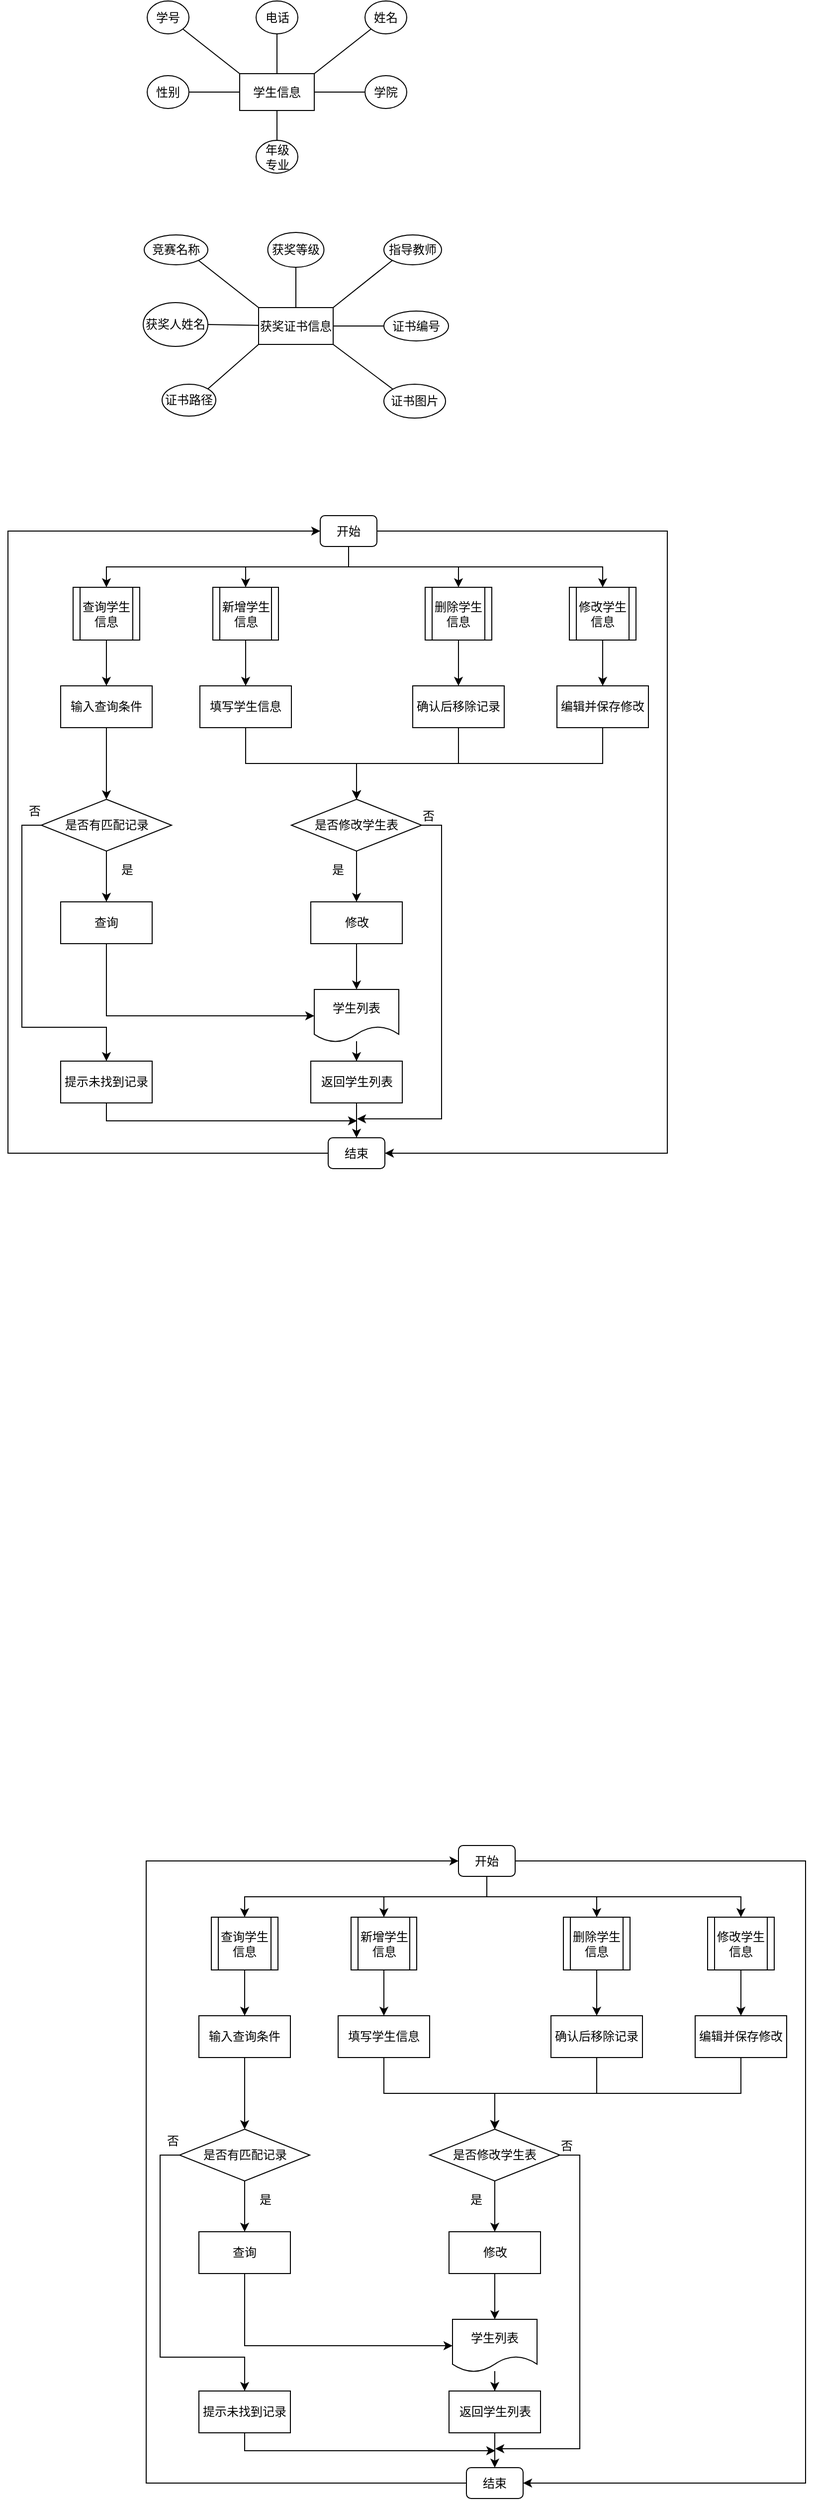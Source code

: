 <mxfile version="25.0.3">
  <diagram name="第 1 页" id="52DwuSt1lLLi5HtNywio">
    <mxGraphModel dx="1430" dy="813" grid="0" gridSize="10" guides="1" tooltips="1" connect="1" arrows="1" fold="1" page="1" pageScale="1" pageWidth="1169" pageHeight="1654" math="0" shadow="0">
      <root>
        <mxCell id="0" />
        <mxCell id="1" parent="0" />
        <mxCell id="10daeMJfv2n5kkDmHX4X-1" value="学生信息" style="rounded=0;whiteSpace=wrap;html=1;" vertex="1" parent="1">
          <mxGeometry x="317" y="127" width="75" height="37" as="geometry" />
        </mxCell>
        <mxCell id="10daeMJfv2n5kkDmHX4X-11" style="rounded=0;orthogonalLoop=1;jettySize=auto;html=1;exitX=0;exitY=1;exitDx=0;exitDy=0;entryX=1;entryY=0;entryDx=0;entryDy=0;endArrow=none;endFill=0;" edge="1" parent="1" source="10daeMJfv2n5kkDmHX4X-2" target="10daeMJfv2n5kkDmHX4X-1">
          <mxGeometry relative="1" as="geometry" />
        </mxCell>
        <mxCell id="10daeMJfv2n5kkDmHX4X-2" value="姓名" style="ellipse;whiteSpace=wrap;html=1;" vertex="1" parent="1">
          <mxGeometry x="443" y="54" width="42" height="33" as="geometry" />
        </mxCell>
        <mxCell id="10daeMJfv2n5kkDmHX4X-14" style="rounded=0;orthogonalLoop=1;jettySize=auto;html=1;exitX=1;exitY=0.5;exitDx=0;exitDy=0;endArrow=none;endFill=0;" edge="1" parent="1" source="10daeMJfv2n5kkDmHX4X-4" target="10daeMJfv2n5kkDmHX4X-1">
          <mxGeometry relative="1" as="geometry" />
        </mxCell>
        <mxCell id="10daeMJfv2n5kkDmHX4X-4" value="性别" style="ellipse;whiteSpace=wrap;html=1;" vertex="1" parent="1">
          <mxGeometry x="224" y="129" width="42" height="33" as="geometry" />
        </mxCell>
        <mxCell id="10daeMJfv2n5kkDmHX4X-9" style="rounded=0;orthogonalLoop=1;jettySize=auto;html=1;exitX=1;exitY=1;exitDx=0;exitDy=0;entryX=0;entryY=0;entryDx=0;entryDy=0;endArrow=none;endFill=0;" edge="1" parent="1" source="10daeMJfv2n5kkDmHX4X-5" target="10daeMJfv2n5kkDmHX4X-1">
          <mxGeometry relative="1" as="geometry" />
        </mxCell>
        <mxCell id="10daeMJfv2n5kkDmHX4X-5" value="学号" style="ellipse;whiteSpace=wrap;html=1;" vertex="1" parent="1">
          <mxGeometry x="224" y="54" width="42" height="33" as="geometry" />
        </mxCell>
        <mxCell id="10daeMJfv2n5kkDmHX4X-10" style="rounded=0;orthogonalLoop=1;jettySize=auto;html=1;exitX=0.5;exitY=1;exitDx=0;exitDy=0;endArrow=none;endFill=0;" edge="1" parent="1" source="10daeMJfv2n5kkDmHX4X-6" target="10daeMJfv2n5kkDmHX4X-1">
          <mxGeometry relative="1" as="geometry" />
        </mxCell>
        <mxCell id="10daeMJfv2n5kkDmHX4X-6" value="电话" style="ellipse;whiteSpace=wrap;html=1;" vertex="1" parent="1">
          <mxGeometry x="333.5" y="54" width="42" height="33" as="geometry" />
        </mxCell>
        <mxCell id="10daeMJfv2n5kkDmHX4X-13" style="rounded=0;orthogonalLoop=1;jettySize=auto;html=1;exitX=0.5;exitY=0;exitDx=0;exitDy=0;entryX=0.5;entryY=1;entryDx=0;entryDy=0;endArrow=none;endFill=0;" edge="1" parent="1" source="10daeMJfv2n5kkDmHX4X-7" target="10daeMJfv2n5kkDmHX4X-1">
          <mxGeometry relative="1" as="geometry" />
        </mxCell>
        <mxCell id="10daeMJfv2n5kkDmHX4X-7" value="年级&lt;div&gt;专业&lt;/div&gt;" style="ellipse;whiteSpace=wrap;html=1;" vertex="1" parent="1">
          <mxGeometry x="333.5" y="194" width="42" height="33" as="geometry" />
        </mxCell>
        <mxCell id="10daeMJfv2n5kkDmHX4X-12" style="rounded=0;orthogonalLoop=1;jettySize=auto;html=1;exitX=0;exitY=0.5;exitDx=0;exitDy=0;entryX=1;entryY=0.5;entryDx=0;entryDy=0;endArrow=none;endFill=0;" edge="1" parent="1" source="10daeMJfv2n5kkDmHX4X-8" target="10daeMJfv2n5kkDmHX4X-1">
          <mxGeometry relative="1" as="geometry" />
        </mxCell>
        <mxCell id="10daeMJfv2n5kkDmHX4X-8" value="学院" style="ellipse;whiteSpace=wrap;html=1;" vertex="1" parent="1">
          <mxGeometry x="443" y="129" width="42" height="33" as="geometry" />
        </mxCell>
        <mxCell id="10daeMJfv2n5kkDmHX4X-29" style="rounded=0;orthogonalLoop=1;jettySize=auto;html=1;exitX=1;exitY=1;exitDx=0;exitDy=0;entryX=0;entryY=0;entryDx=0;entryDy=0;endArrow=none;endFill=0;" edge="1" parent="1" source="10daeMJfv2n5kkDmHX4X-15" target="10daeMJfv2n5kkDmHX4X-28">
          <mxGeometry relative="1" as="geometry" />
        </mxCell>
        <mxCell id="10daeMJfv2n5kkDmHX4X-15" value="获奖证书信息" style="rounded=0;whiteSpace=wrap;html=1;" vertex="1" parent="1">
          <mxGeometry x="336" y="362" width="75" height="37" as="geometry" />
        </mxCell>
        <mxCell id="10daeMJfv2n5kkDmHX4X-16" style="rounded=0;orthogonalLoop=1;jettySize=auto;html=1;exitX=0;exitY=1;exitDx=0;exitDy=0;entryX=1;entryY=0;entryDx=0;entryDy=0;endArrow=none;endFill=0;" edge="1" parent="1" source="10daeMJfv2n5kkDmHX4X-17" target="10daeMJfv2n5kkDmHX4X-15">
          <mxGeometry relative="1" as="geometry" />
        </mxCell>
        <mxCell id="10daeMJfv2n5kkDmHX4X-17" value="指导教师" style="ellipse;whiteSpace=wrap;html=1;" vertex="1" parent="1">
          <mxGeometry x="462" y="289" width="58" height="30" as="geometry" />
        </mxCell>
        <mxCell id="10daeMJfv2n5kkDmHX4X-18" style="rounded=0;orthogonalLoop=1;jettySize=auto;html=1;exitX=1;exitY=0.5;exitDx=0;exitDy=0;endArrow=none;endFill=0;" edge="1" parent="1" source="10daeMJfv2n5kkDmHX4X-19" target="10daeMJfv2n5kkDmHX4X-15">
          <mxGeometry relative="1" as="geometry" />
        </mxCell>
        <mxCell id="10daeMJfv2n5kkDmHX4X-19" value="获奖人姓名" style="ellipse;whiteSpace=wrap;html=1;" vertex="1" parent="1">
          <mxGeometry x="220" y="357" width="65" height="44" as="geometry" />
        </mxCell>
        <mxCell id="10daeMJfv2n5kkDmHX4X-20" style="rounded=0;orthogonalLoop=1;jettySize=auto;html=1;exitX=1;exitY=1;exitDx=0;exitDy=0;entryX=0;entryY=0;entryDx=0;entryDy=0;endArrow=none;endFill=0;" edge="1" parent="1" source="10daeMJfv2n5kkDmHX4X-21" target="10daeMJfv2n5kkDmHX4X-15">
          <mxGeometry relative="1" as="geometry" />
        </mxCell>
        <mxCell id="10daeMJfv2n5kkDmHX4X-21" value="竞赛名称" style="ellipse;whiteSpace=wrap;html=1;" vertex="1" parent="1">
          <mxGeometry x="221" y="289" width="64" height="30" as="geometry" />
        </mxCell>
        <mxCell id="10daeMJfv2n5kkDmHX4X-22" style="rounded=0;orthogonalLoop=1;jettySize=auto;html=1;exitX=0.5;exitY=1;exitDx=0;exitDy=0;endArrow=none;endFill=0;" edge="1" parent="1" source="10daeMJfv2n5kkDmHX4X-23" target="10daeMJfv2n5kkDmHX4X-15">
          <mxGeometry relative="1" as="geometry" />
        </mxCell>
        <mxCell id="10daeMJfv2n5kkDmHX4X-23" value="获奖等级" style="ellipse;whiteSpace=wrap;html=1;" vertex="1" parent="1">
          <mxGeometry x="345.25" y="286.5" width="56.5" height="35" as="geometry" />
        </mxCell>
        <mxCell id="10daeMJfv2n5kkDmHX4X-24" style="rounded=0;orthogonalLoop=1;jettySize=auto;html=1;exitX=1;exitY=0;exitDx=0;exitDy=0;entryX=0;entryY=1;entryDx=0;entryDy=0;endArrow=none;endFill=0;" edge="1" parent="1" source="10daeMJfv2n5kkDmHX4X-25" target="10daeMJfv2n5kkDmHX4X-15">
          <mxGeometry relative="1" as="geometry" />
        </mxCell>
        <mxCell id="10daeMJfv2n5kkDmHX4X-25" value="证书路径" style="ellipse;whiteSpace=wrap;html=1;" vertex="1" parent="1">
          <mxGeometry x="239" y="439" width="54" height="32" as="geometry" />
        </mxCell>
        <mxCell id="10daeMJfv2n5kkDmHX4X-26" style="rounded=0;orthogonalLoop=1;jettySize=auto;html=1;exitX=0;exitY=0.5;exitDx=0;exitDy=0;entryX=1;entryY=0.5;entryDx=0;entryDy=0;endArrow=none;endFill=0;" edge="1" parent="1" source="10daeMJfv2n5kkDmHX4X-27" target="10daeMJfv2n5kkDmHX4X-15">
          <mxGeometry relative="1" as="geometry" />
        </mxCell>
        <mxCell id="10daeMJfv2n5kkDmHX4X-27" value="证书编号" style="ellipse;whiteSpace=wrap;html=1;" vertex="1" parent="1">
          <mxGeometry x="462" y="365.5" width="65" height="30" as="geometry" />
        </mxCell>
        <mxCell id="10daeMJfv2n5kkDmHX4X-28" value="证书图片" style="ellipse;whiteSpace=wrap;html=1;" vertex="1" parent="1">
          <mxGeometry x="462" y="439" width="62" height="34" as="geometry" />
        </mxCell>
        <mxCell id="10daeMJfv2n5kkDmHX4X-49" style="edgeStyle=orthogonalEdgeStyle;rounded=0;orthogonalLoop=1;jettySize=auto;html=1;exitX=0.5;exitY=1;exitDx=0;exitDy=0;entryX=0.5;entryY=0;entryDx=0;entryDy=0;" edge="1" parent="1" source="10daeMJfv2n5kkDmHX4X-30" target="10daeMJfv2n5kkDmHX4X-34">
          <mxGeometry relative="1" as="geometry" />
        </mxCell>
        <mxCell id="10daeMJfv2n5kkDmHX4X-50" style="edgeStyle=orthogonalEdgeStyle;rounded=0;orthogonalLoop=1;jettySize=auto;html=1;exitX=0.5;exitY=1;exitDx=0;exitDy=0;" edge="1" parent="1" source="10daeMJfv2n5kkDmHX4X-30" target="10daeMJfv2n5kkDmHX4X-36">
          <mxGeometry relative="1" as="geometry" />
        </mxCell>
        <mxCell id="10daeMJfv2n5kkDmHX4X-51" style="edgeStyle=orthogonalEdgeStyle;rounded=0;orthogonalLoop=1;jettySize=auto;html=1;exitX=0.5;exitY=1;exitDx=0;exitDy=0;" edge="1" parent="1" source="10daeMJfv2n5kkDmHX4X-30" target="10daeMJfv2n5kkDmHX4X-39">
          <mxGeometry relative="1" as="geometry" />
        </mxCell>
        <mxCell id="10daeMJfv2n5kkDmHX4X-52" style="edgeStyle=orthogonalEdgeStyle;rounded=0;orthogonalLoop=1;jettySize=auto;html=1;exitX=0.5;exitY=1;exitDx=0;exitDy=0;" edge="1" parent="1" source="10daeMJfv2n5kkDmHX4X-30" target="10daeMJfv2n5kkDmHX4X-40">
          <mxGeometry relative="1" as="geometry" />
        </mxCell>
        <mxCell id="10daeMJfv2n5kkDmHX4X-81" style="edgeStyle=orthogonalEdgeStyle;rounded=0;orthogonalLoop=1;jettySize=auto;html=1;exitX=1;exitY=0.5;exitDx=0;exitDy=0;entryX=1;entryY=0.5;entryDx=0;entryDy=0;" edge="1" parent="1" source="10daeMJfv2n5kkDmHX4X-30" target="10daeMJfv2n5kkDmHX4X-44">
          <mxGeometry relative="1" as="geometry">
            <Array as="points">
              <mxPoint x="747" y="587" />
              <mxPoint x="747" y="1212" />
            </Array>
          </mxGeometry>
        </mxCell>
        <mxCell id="10daeMJfv2n5kkDmHX4X-30" value="开始" style="rounded=1;whiteSpace=wrap;html=1;" vertex="1" parent="1">
          <mxGeometry x="398" y="571" width="57" height="31" as="geometry" />
        </mxCell>
        <mxCell id="10daeMJfv2n5kkDmHX4X-53" style="edgeStyle=orthogonalEdgeStyle;rounded=0;orthogonalLoop=1;jettySize=auto;html=1;exitX=0.5;exitY=1;exitDx=0;exitDy=0;entryX=0.5;entryY=0;entryDx=0;entryDy=0;" edge="1" parent="1" source="10daeMJfv2n5kkDmHX4X-34" target="10daeMJfv2n5kkDmHX4X-37">
          <mxGeometry relative="1" as="geometry" />
        </mxCell>
        <mxCell id="10daeMJfv2n5kkDmHX4X-34" value="新增学生信息" style="shape=process;whiteSpace=wrap;html=1;backgroundOutline=1;" vertex="1" parent="1">
          <mxGeometry x="290" y="643" width="66" height="53" as="geometry" />
        </mxCell>
        <mxCell id="10daeMJfv2n5kkDmHX4X-66" style="edgeStyle=orthogonalEdgeStyle;rounded=0;orthogonalLoop=1;jettySize=auto;html=1;entryX=0.5;entryY=0;entryDx=0;entryDy=0;" edge="1" parent="1" source="10daeMJfv2n5kkDmHX4X-35" target="10daeMJfv2n5kkDmHX4X-46">
          <mxGeometry relative="1" as="geometry" />
        </mxCell>
        <mxCell id="10daeMJfv2n5kkDmHX4X-35" value="学生列表" style="shape=document;whiteSpace=wrap;html=1;boundedLbl=1;" vertex="1" parent="1">
          <mxGeometry x="392" y="1047" width="85" height="53" as="geometry" />
        </mxCell>
        <mxCell id="10daeMJfv2n5kkDmHX4X-54" style="edgeStyle=orthogonalEdgeStyle;rounded=0;orthogonalLoop=1;jettySize=auto;html=1;exitX=0.5;exitY=1;exitDx=0;exitDy=0;entryX=0.5;entryY=0;entryDx=0;entryDy=0;" edge="1" parent="1" source="10daeMJfv2n5kkDmHX4X-36" target="10daeMJfv2n5kkDmHX4X-38">
          <mxGeometry relative="1" as="geometry" />
        </mxCell>
        <mxCell id="10daeMJfv2n5kkDmHX4X-36" value="查询学生信息" style="shape=process;whiteSpace=wrap;html=1;backgroundOutline=1;" vertex="1" parent="1">
          <mxGeometry x="149.5" y="643" width="67" height="53" as="geometry" />
        </mxCell>
        <mxCell id="10daeMJfv2n5kkDmHX4X-70" style="edgeStyle=orthogonalEdgeStyle;rounded=0;orthogonalLoop=1;jettySize=auto;html=1;exitX=0.5;exitY=1;exitDx=0;exitDy=0;entryX=0.5;entryY=0;entryDx=0;entryDy=0;" edge="1" parent="1" source="10daeMJfv2n5kkDmHX4X-37" target="10daeMJfv2n5kkDmHX4X-68">
          <mxGeometry relative="1" as="geometry" />
        </mxCell>
        <mxCell id="10daeMJfv2n5kkDmHX4X-37" value="填写学生信息" style="rounded=0;whiteSpace=wrap;html=1;" vertex="1" parent="1">
          <mxGeometry x="277" y="742" width="92" height="42" as="geometry" />
        </mxCell>
        <mxCell id="10daeMJfv2n5kkDmHX4X-69" style="edgeStyle=orthogonalEdgeStyle;rounded=0;orthogonalLoop=1;jettySize=auto;html=1;exitX=0.5;exitY=1;exitDx=0;exitDy=0;entryX=0.5;entryY=0;entryDx=0;entryDy=0;" edge="1" parent="1" source="10daeMJfv2n5kkDmHX4X-38" target="10daeMJfv2n5kkDmHX4X-83">
          <mxGeometry relative="1" as="geometry" />
        </mxCell>
        <mxCell id="10daeMJfv2n5kkDmHX4X-38" value="输入查询条件" style="rounded=0;whiteSpace=wrap;html=1;" vertex="1" parent="1">
          <mxGeometry x="137" y="742" width="92" height="42" as="geometry" />
        </mxCell>
        <mxCell id="10daeMJfv2n5kkDmHX4X-56" style="edgeStyle=orthogonalEdgeStyle;rounded=0;orthogonalLoop=1;jettySize=auto;html=1;exitX=0.5;exitY=1;exitDx=0;exitDy=0;" edge="1" parent="1" source="10daeMJfv2n5kkDmHX4X-39" target="10daeMJfv2n5kkDmHX4X-47">
          <mxGeometry relative="1" as="geometry" />
        </mxCell>
        <mxCell id="10daeMJfv2n5kkDmHX4X-39" value="删除学生信息" style="shape=process;whiteSpace=wrap;html=1;backgroundOutline=1;" vertex="1" parent="1">
          <mxGeometry x="503.5" y="643" width="67" height="53" as="geometry" />
        </mxCell>
        <mxCell id="10daeMJfv2n5kkDmHX4X-57" style="edgeStyle=orthogonalEdgeStyle;rounded=0;orthogonalLoop=1;jettySize=auto;html=1;exitX=0.5;exitY=1;exitDx=0;exitDy=0;" edge="1" parent="1" source="10daeMJfv2n5kkDmHX4X-40" target="10daeMJfv2n5kkDmHX4X-42">
          <mxGeometry relative="1" as="geometry" />
        </mxCell>
        <mxCell id="10daeMJfv2n5kkDmHX4X-40" value="修改学生信息" style="shape=process;whiteSpace=wrap;html=1;backgroundOutline=1;" vertex="1" parent="1">
          <mxGeometry x="648.5" y="643" width="67" height="53" as="geometry" />
        </mxCell>
        <mxCell id="10daeMJfv2n5kkDmHX4X-72" style="edgeStyle=orthogonalEdgeStyle;rounded=0;orthogonalLoop=1;jettySize=auto;html=1;exitX=0.5;exitY=1;exitDx=0;exitDy=0;entryX=0.5;entryY=0;entryDx=0;entryDy=0;" edge="1" parent="1" source="10daeMJfv2n5kkDmHX4X-42" target="10daeMJfv2n5kkDmHX4X-68">
          <mxGeometry relative="1" as="geometry" />
        </mxCell>
        <mxCell id="10daeMJfv2n5kkDmHX4X-42" value="编辑并保存修改" style="rounded=0;whiteSpace=wrap;html=1;" vertex="1" parent="1">
          <mxGeometry x="636" y="742" width="92" height="42" as="geometry" />
        </mxCell>
        <mxCell id="10daeMJfv2n5kkDmHX4X-75" style="edgeStyle=orthogonalEdgeStyle;rounded=0;orthogonalLoop=1;jettySize=auto;html=1;entryX=0;entryY=0.5;entryDx=0;entryDy=0;" edge="1" parent="1" source="10daeMJfv2n5kkDmHX4X-44" target="10daeMJfv2n5kkDmHX4X-30">
          <mxGeometry relative="1" as="geometry">
            <Array as="points">
              <mxPoint x="84" y="1212" />
              <mxPoint x="84" y="587" />
            </Array>
          </mxGeometry>
        </mxCell>
        <mxCell id="10daeMJfv2n5kkDmHX4X-44" value="结束" style="rounded=1;whiteSpace=wrap;html=1;" vertex="1" parent="1">
          <mxGeometry x="406" y="1196" width="57" height="31" as="geometry" />
        </mxCell>
        <mxCell id="10daeMJfv2n5kkDmHX4X-74" style="edgeStyle=orthogonalEdgeStyle;rounded=0;orthogonalLoop=1;jettySize=auto;html=1;exitX=0.5;exitY=1;exitDx=0;exitDy=0;" edge="1" parent="1" source="10daeMJfv2n5kkDmHX4X-46" target="10daeMJfv2n5kkDmHX4X-44">
          <mxGeometry relative="1" as="geometry" />
        </mxCell>
        <mxCell id="10daeMJfv2n5kkDmHX4X-46" value="返回学生列表" style="rounded=0;whiteSpace=wrap;html=1;" vertex="1" parent="1">
          <mxGeometry x="388.5" y="1119" width="92" height="42" as="geometry" />
        </mxCell>
        <mxCell id="10daeMJfv2n5kkDmHX4X-71" style="edgeStyle=orthogonalEdgeStyle;rounded=0;orthogonalLoop=1;jettySize=auto;html=1;exitX=0.5;exitY=1;exitDx=0;exitDy=0;" edge="1" parent="1" source="10daeMJfv2n5kkDmHX4X-47" target="10daeMJfv2n5kkDmHX4X-68">
          <mxGeometry relative="1" as="geometry" />
        </mxCell>
        <mxCell id="10daeMJfv2n5kkDmHX4X-47" value="确认后移除记录" style="rounded=0;whiteSpace=wrap;html=1;" vertex="1" parent="1">
          <mxGeometry x="491" y="742" width="92" height="42" as="geometry" />
        </mxCell>
        <mxCell id="10daeMJfv2n5kkDmHX4X-73" style="edgeStyle=orthogonalEdgeStyle;rounded=0;orthogonalLoop=1;jettySize=auto;html=1;exitX=0.5;exitY=1;exitDx=0;exitDy=0;entryX=0.5;entryY=0;entryDx=0;entryDy=0;" edge="1" parent="1" source="10daeMJfv2n5kkDmHX4X-68" target="10daeMJfv2n5kkDmHX4X-80">
          <mxGeometry relative="1" as="geometry" />
        </mxCell>
        <mxCell id="10daeMJfv2n5kkDmHX4X-101" style="edgeStyle=orthogonalEdgeStyle;rounded=0;orthogonalLoop=1;jettySize=auto;html=1;" edge="1" parent="1" source="10daeMJfv2n5kkDmHX4X-68">
          <mxGeometry relative="1" as="geometry">
            <mxPoint x="435" y="1177" as="targetPoint" />
            <Array as="points">
              <mxPoint x="520" y="882" />
              <mxPoint x="520" y="1177" />
              <mxPoint x="463" y="1177" />
            </Array>
          </mxGeometry>
        </mxCell>
        <mxCell id="10daeMJfv2n5kkDmHX4X-68" value="是否修改学生表" style="rhombus;whiteSpace=wrap;html=1;" vertex="1" parent="1">
          <mxGeometry x="369" y="856" width="131" height="52" as="geometry" />
        </mxCell>
        <mxCell id="10daeMJfv2n5kkDmHX4X-78" value="否" style="text;html=1;align=center;verticalAlign=middle;whiteSpace=wrap;rounded=0;" vertex="1" parent="1">
          <mxGeometry x="477" y="858" width="60" height="30" as="geometry" />
        </mxCell>
        <mxCell id="10daeMJfv2n5kkDmHX4X-79" value="是" style="text;html=1;align=center;verticalAlign=middle;whiteSpace=wrap;rounded=0;" vertex="1" parent="1">
          <mxGeometry x="386" y="912" width="60" height="30" as="geometry" />
        </mxCell>
        <mxCell id="10daeMJfv2n5kkDmHX4X-82" style="edgeStyle=orthogonalEdgeStyle;rounded=0;orthogonalLoop=1;jettySize=auto;html=1;exitX=0.5;exitY=1;exitDx=0;exitDy=0;" edge="1" parent="1" source="10daeMJfv2n5kkDmHX4X-80" target="10daeMJfv2n5kkDmHX4X-35">
          <mxGeometry relative="1" as="geometry" />
        </mxCell>
        <mxCell id="10daeMJfv2n5kkDmHX4X-80" value="修改" style="rounded=0;whiteSpace=wrap;html=1;" vertex="1" parent="1">
          <mxGeometry x="388.5" y="959" width="92" height="42" as="geometry" />
        </mxCell>
        <mxCell id="10daeMJfv2n5kkDmHX4X-86" style="edgeStyle=orthogonalEdgeStyle;rounded=0;orthogonalLoop=1;jettySize=auto;html=1;exitX=0.5;exitY=1;exitDx=0;exitDy=0;entryX=0.5;entryY=0;entryDx=0;entryDy=0;" edge="1" parent="1" source="10daeMJfv2n5kkDmHX4X-83" target="10daeMJfv2n5kkDmHX4X-85">
          <mxGeometry relative="1" as="geometry" />
        </mxCell>
        <mxCell id="10daeMJfv2n5kkDmHX4X-91" style="edgeStyle=orthogonalEdgeStyle;rounded=0;orthogonalLoop=1;jettySize=auto;html=1;exitX=0;exitY=0.5;exitDx=0;exitDy=0;entryX=0.5;entryY=0;entryDx=0;entryDy=0;" edge="1" parent="1" source="10daeMJfv2n5kkDmHX4X-83" target="10daeMJfv2n5kkDmHX4X-89">
          <mxGeometry relative="1" as="geometry">
            <Array as="points">
              <mxPoint x="98" y="882" />
              <mxPoint x="98" y="1085" />
              <mxPoint x="183" y="1085" />
            </Array>
          </mxGeometry>
        </mxCell>
        <mxCell id="10daeMJfv2n5kkDmHX4X-83" value="是否有匹配记录" style="rhombus;whiteSpace=wrap;html=1;" vertex="1" parent="1">
          <mxGeometry x="117.5" y="856" width="131" height="52" as="geometry" />
        </mxCell>
        <mxCell id="10daeMJfv2n5kkDmHX4X-88" style="edgeStyle=orthogonalEdgeStyle;rounded=0;orthogonalLoop=1;jettySize=auto;html=1;exitX=0.5;exitY=1;exitDx=0;exitDy=0;entryX=0;entryY=0.5;entryDx=0;entryDy=0;" edge="1" parent="1" source="10daeMJfv2n5kkDmHX4X-85" target="10daeMJfv2n5kkDmHX4X-35">
          <mxGeometry relative="1" as="geometry" />
        </mxCell>
        <mxCell id="10daeMJfv2n5kkDmHX4X-85" value="查询" style="rounded=0;whiteSpace=wrap;html=1;" vertex="1" parent="1">
          <mxGeometry x="137" y="959" width="92" height="42" as="geometry" />
        </mxCell>
        <mxCell id="10daeMJfv2n5kkDmHX4X-87" value="是" style="text;html=1;align=center;verticalAlign=middle;whiteSpace=wrap;rounded=0;" vertex="1" parent="1">
          <mxGeometry x="174" y="912" width="60" height="30" as="geometry" />
        </mxCell>
        <mxCell id="10daeMJfv2n5kkDmHX4X-97" style="edgeStyle=orthogonalEdgeStyle;rounded=0;orthogonalLoop=1;jettySize=auto;html=1;exitX=0.5;exitY=1;exitDx=0;exitDy=0;" edge="1" parent="1" source="10daeMJfv2n5kkDmHX4X-89">
          <mxGeometry relative="1" as="geometry">
            <mxPoint x="435" y="1179" as="targetPoint" />
            <Array as="points">
              <mxPoint x="183" y="1179" />
            </Array>
          </mxGeometry>
        </mxCell>
        <mxCell id="10daeMJfv2n5kkDmHX4X-89" value="提示未找到记录" style="rounded=0;whiteSpace=wrap;html=1;" vertex="1" parent="1">
          <mxGeometry x="137" y="1119" width="92" height="42" as="geometry" />
        </mxCell>
        <mxCell id="10daeMJfv2n5kkDmHX4X-92" value="否" style="text;html=1;align=center;verticalAlign=middle;whiteSpace=wrap;rounded=0;" vertex="1" parent="1">
          <mxGeometry x="81" y="853" width="60" height="30" as="geometry" />
        </mxCell>
        <mxCell id="10daeMJfv2n5kkDmHX4X-102" style="edgeStyle=orthogonalEdgeStyle;rounded=0;orthogonalLoop=1;jettySize=auto;html=1;exitX=0.5;exitY=1;exitDx=0;exitDy=0;entryX=0.5;entryY=0;entryDx=0;entryDy=0;" edge="1" source="10daeMJfv2n5kkDmHX4X-107" target="10daeMJfv2n5kkDmHX4X-109" parent="1">
          <mxGeometry relative="1" as="geometry" />
        </mxCell>
        <mxCell id="10daeMJfv2n5kkDmHX4X-103" style="edgeStyle=orthogonalEdgeStyle;rounded=0;orthogonalLoop=1;jettySize=auto;html=1;exitX=0.5;exitY=1;exitDx=0;exitDy=0;" edge="1" source="10daeMJfv2n5kkDmHX4X-107" target="10daeMJfv2n5kkDmHX4X-113" parent="1">
          <mxGeometry relative="1" as="geometry" />
        </mxCell>
        <mxCell id="10daeMJfv2n5kkDmHX4X-104" style="edgeStyle=orthogonalEdgeStyle;rounded=0;orthogonalLoop=1;jettySize=auto;html=1;exitX=0.5;exitY=1;exitDx=0;exitDy=0;" edge="1" source="10daeMJfv2n5kkDmHX4X-107" target="10daeMJfv2n5kkDmHX4X-119" parent="1">
          <mxGeometry relative="1" as="geometry" />
        </mxCell>
        <mxCell id="10daeMJfv2n5kkDmHX4X-105" style="edgeStyle=orthogonalEdgeStyle;rounded=0;orthogonalLoop=1;jettySize=auto;html=1;exitX=0.5;exitY=1;exitDx=0;exitDy=0;" edge="1" source="10daeMJfv2n5kkDmHX4X-107" target="10daeMJfv2n5kkDmHX4X-121" parent="1">
          <mxGeometry relative="1" as="geometry" />
        </mxCell>
        <mxCell id="10daeMJfv2n5kkDmHX4X-106" style="edgeStyle=orthogonalEdgeStyle;rounded=0;orthogonalLoop=1;jettySize=auto;html=1;exitX=1;exitY=0.5;exitDx=0;exitDy=0;entryX=1;entryY=0.5;entryDx=0;entryDy=0;" edge="1" source="10daeMJfv2n5kkDmHX4X-107" target="10daeMJfv2n5kkDmHX4X-125" parent="1">
          <mxGeometry relative="1" as="geometry">
            <Array as="points">
              <mxPoint x="886" y="1923" />
              <mxPoint x="886" y="2548" />
            </Array>
          </mxGeometry>
        </mxCell>
        <mxCell id="10daeMJfv2n5kkDmHX4X-107" value="开始" style="rounded=1;whiteSpace=wrap;html=1;" vertex="1" parent="1">
          <mxGeometry x="537" y="1907" width="57" height="31" as="geometry" />
        </mxCell>
        <mxCell id="10daeMJfv2n5kkDmHX4X-108" style="edgeStyle=orthogonalEdgeStyle;rounded=0;orthogonalLoop=1;jettySize=auto;html=1;exitX=0.5;exitY=1;exitDx=0;exitDy=0;entryX=0.5;entryY=0;entryDx=0;entryDy=0;" edge="1" source="10daeMJfv2n5kkDmHX4X-109" target="10daeMJfv2n5kkDmHX4X-115" parent="1">
          <mxGeometry relative="1" as="geometry" />
        </mxCell>
        <mxCell id="10daeMJfv2n5kkDmHX4X-109" value="新增学生信息" style="shape=process;whiteSpace=wrap;html=1;backgroundOutline=1;" vertex="1" parent="1">
          <mxGeometry x="429" y="1979" width="66" height="53" as="geometry" />
        </mxCell>
        <mxCell id="10daeMJfv2n5kkDmHX4X-110" style="edgeStyle=orthogonalEdgeStyle;rounded=0;orthogonalLoop=1;jettySize=auto;html=1;entryX=0.5;entryY=0;entryDx=0;entryDy=0;" edge="1" source="10daeMJfv2n5kkDmHX4X-111" target="10daeMJfv2n5kkDmHX4X-127" parent="1">
          <mxGeometry relative="1" as="geometry" />
        </mxCell>
        <mxCell id="10daeMJfv2n5kkDmHX4X-111" value="学生列表" style="shape=document;whiteSpace=wrap;html=1;boundedLbl=1;" vertex="1" parent="1">
          <mxGeometry x="531" y="2383" width="85" height="53" as="geometry" />
        </mxCell>
        <mxCell id="10daeMJfv2n5kkDmHX4X-112" style="edgeStyle=orthogonalEdgeStyle;rounded=0;orthogonalLoop=1;jettySize=auto;html=1;exitX=0.5;exitY=1;exitDx=0;exitDy=0;entryX=0.5;entryY=0;entryDx=0;entryDy=0;" edge="1" source="10daeMJfv2n5kkDmHX4X-113" target="10daeMJfv2n5kkDmHX4X-117" parent="1">
          <mxGeometry relative="1" as="geometry" />
        </mxCell>
        <mxCell id="10daeMJfv2n5kkDmHX4X-113" value="查询学生信息" style="shape=process;whiteSpace=wrap;html=1;backgroundOutline=1;" vertex="1" parent="1">
          <mxGeometry x="288.5" y="1979" width="67" height="53" as="geometry" />
        </mxCell>
        <mxCell id="10daeMJfv2n5kkDmHX4X-114" style="edgeStyle=orthogonalEdgeStyle;rounded=0;orthogonalLoop=1;jettySize=auto;html=1;exitX=0.5;exitY=1;exitDx=0;exitDy=0;entryX=0.5;entryY=0;entryDx=0;entryDy=0;" edge="1" source="10daeMJfv2n5kkDmHX4X-115" target="10daeMJfv2n5kkDmHX4X-132" parent="1">
          <mxGeometry relative="1" as="geometry" />
        </mxCell>
        <mxCell id="10daeMJfv2n5kkDmHX4X-115" value="填写学生信息" style="rounded=0;whiteSpace=wrap;html=1;" vertex="1" parent="1">
          <mxGeometry x="416" y="2078" width="92" height="42" as="geometry" />
        </mxCell>
        <mxCell id="10daeMJfv2n5kkDmHX4X-116" style="edgeStyle=orthogonalEdgeStyle;rounded=0;orthogonalLoop=1;jettySize=auto;html=1;exitX=0.5;exitY=1;exitDx=0;exitDy=0;entryX=0.5;entryY=0;entryDx=0;entryDy=0;" edge="1" source="10daeMJfv2n5kkDmHX4X-117" target="10daeMJfv2n5kkDmHX4X-139" parent="1">
          <mxGeometry relative="1" as="geometry" />
        </mxCell>
        <mxCell id="10daeMJfv2n5kkDmHX4X-117" value="输入查询条件" style="rounded=0;whiteSpace=wrap;html=1;" vertex="1" parent="1">
          <mxGeometry x="276" y="2078" width="92" height="42" as="geometry" />
        </mxCell>
        <mxCell id="10daeMJfv2n5kkDmHX4X-118" style="edgeStyle=orthogonalEdgeStyle;rounded=0;orthogonalLoop=1;jettySize=auto;html=1;exitX=0.5;exitY=1;exitDx=0;exitDy=0;" edge="1" source="10daeMJfv2n5kkDmHX4X-119" target="10daeMJfv2n5kkDmHX4X-129" parent="1">
          <mxGeometry relative="1" as="geometry" />
        </mxCell>
        <mxCell id="10daeMJfv2n5kkDmHX4X-119" value="删除学生信息" style="shape=process;whiteSpace=wrap;html=1;backgroundOutline=1;" vertex="1" parent="1">
          <mxGeometry x="642.5" y="1979" width="67" height="53" as="geometry" />
        </mxCell>
        <mxCell id="10daeMJfv2n5kkDmHX4X-120" style="edgeStyle=orthogonalEdgeStyle;rounded=0;orthogonalLoop=1;jettySize=auto;html=1;exitX=0.5;exitY=1;exitDx=0;exitDy=0;" edge="1" source="10daeMJfv2n5kkDmHX4X-121" target="10daeMJfv2n5kkDmHX4X-123" parent="1">
          <mxGeometry relative="1" as="geometry" />
        </mxCell>
        <mxCell id="10daeMJfv2n5kkDmHX4X-121" value="修改学生信息" style="shape=process;whiteSpace=wrap;html=1;backgroundOutline=1;" vertex="1" parent="1">
          <mxGeometry x="787.5" y="1979" width="67" height="53" as="geometry" />
        </mxCell>
        <mxCell id="10daeMJfv2n5kkDmHX4X-122" style="edgeStyle=orthogonalEdgeStyle;rounded=0;orthogonalLoop=1;jettySize=auto;html=1;exitX=0.5;exitY=1;exitDx=0;exitDy=0;entryX=0.5;entryY=0;entryDx=0;entryDy=0;" edge="1" source="10daeMJfv2n5kkDmHX4X-123" target="10daeMJfv2n5kkDmHX4X-132" parent="1">
          <mxGeometry relative="1" as="geometry" />
        </mxCell>
        <mxCell id="10daeMJfv2n5kkDmHX4X-123" value="编辑并保存修改" style="rounded=0;whiteSpace=wrap;html=1;" vertex="1" parent="1">
          <mxGeometry x="775" y="2078" width="92" height="42" as="geometry" />
        </mxCell>
        <mxCell id="10daeMJfv2n5kkDmHX4X-124" style="edgeStyle=orthogonalEdgeStyle;rounded=0;orthogonalLoop=1;jettySize=auto;html=1;entryX=0;entryY=0.5;entryDx=0;entryDy=0;" edge="1" source="10daeMJfv2n5kkDmHX4X-125" target="10daeMJfv2n5kkDmHX4X-107" parent="1">
          <mxGeometry relative="1" as="geometry">
            <Array as="points">
              <mxPoint x="223" y="2548" />
              <mxPoint x="223" y="1923" />
            </Array>
          </mxGeometry>
        </mxCell>
        <mxCell id="10daeMJfv2n5kkDmHX4X-125" value="结束" style="rounded=1;whiteSpace=wrap;html=1;" vertex="1" parent="1">
          <mxGeometry x="545" y="2532" width="57" height="31" as="geometry" />
        </mxCell>
        <mxCell id="10daeMJfv2n5kkDmHX4X-126" style="edgeStyle=orthogonalEdgeStyle;rounded=0;orthogonalLoop=1;jettySize=auto;html=1;exitX=0.5;exitY=1;exitDx=0;exitDy=0;" edge="1" source="10daeMJfv2n5kkDmHX4X-127" target="10daeMJfv2n5kkDmHX4X-125" parent="1">
          <mxGeometry relative="1" as="geometry" />
        </mxCell>
        <mxCell id="10daeMJfv2n5kkDmHX4X-127" value="返回学生列表" style="rounded=0;whiteSpace=wrap;html=1;" vertex="1" parent="1">
          <mxGeometry x="527.5" y="2455" width="92" height="42" as="geometry" />
        </mxCell>
        <mxCell id="10daeMJfv2n5kkDmHX4X-128" style="edgeStyle=orthogonalEdgeStyle;rounded=0;orthogonalLoop=1;jettySize=auto;html=1;exitX=0.5;exitY=1;exitDx=0;exitDy=0;" edge="1" source="10daeMJfv2n5kkDmHX4X-129" target="10daeMJfv2n5kkDmHX4X-132" parent="1">
          <mxGeometry relative="1" as="geometry" />
        </mxCell>
        <mxCell id="10daeMJfv2n5kkDmHX4X-129" value="确认后移除记录" style="rounded=0;whiteSpace=wrap;html=1;" vertex="1" parent="1">
          <mxGeometry x="630" y="2078" width="92" height="42" as="geometry" />
        </mxCell>
        <mxCell id="10daeMJfv2n5kkDmHX4X-130" style="edgeStyle=orthogonalEdgeStyle;rounded=0;orthogonalLoop=1;jettySize=auto;html=1;exitX=0.5;exitY=1;exitDx=0;exitDy=0;entryX=0.5;entryY=0;entryDx=0;entryDy=0;" edge="1" source="10daeMJfv2n5kkDmHX4X-132" target="10daeMJfv2n5kkDmHX4X-136" parent="1">
          <mxGeometry relative="1" as="geometry" />
        </mxCell>
        <mxCell id="10daeMJfv2n5kkDmHX4X-131" style="edgeStyle=orthogonalEdgeStyle;rounded=0;orthogonalLoop=1;jettySize=auto;html=1;" edge="1" source="10daeMJfv2n5kkDmHX4X-132" parent="1">
          <mxGeometry relative="1" as="geometry">
            <mxPoint x="574" y="2513" as="targetPoint" />
            <Array as="points">
              <mxPoint x="659" y="2218" />
              <mxPoint x="659" y="2513" />
              <mxPoint x="602" y="2513" />
            </Array>
          </mxGeometry>
        </mxCell>
        <mxCell id="10daeMJfv2n5kkDmHX4X-132" value="是否修改学生表" style="rhombus;whiteSpace=wrap;html=1;" vertex="1" parent="1">
          <mxGeometry x="508" y="2192" width="131" height="52" as="geometry" />
        </mxCell>
        <mxCell id="10daeMJfv2n5kkDmHX4X-133" value="否" style="text;html=1;align=center;verticalAlign=middle;whiteSpace=wrap;rounded=0;" vertex="1" parent="1">
          <mxGeometry x="616" y="2194" width="60" height="30" as="geometry" />
        </mxCell>
        <mxCell id="10daeMJfv2n5kkDmHX4X-134" value="是" style="text;html=1;align=center;verticalAlign=middle;whiteSpace=wrap;rounded=0;" vertex="1" parent="1">
          <mxGeometry x="525" y="2248" width="60" height="30" as="geometry" />
        </mxCell>
        <mxCell id="10daeMJfv2n5kkDmHX4X-135" style="edgeStyle=orthogonalEdgeStyle;rounded=0;orthogonalLoop=1;jettySize=auto;html=1;exitX=0.5;exitY=1;exitDx=0;exitDy=0;" edge="1" source="10daeMJfv2n5kkDmHX4X-136" target="10daeMJfv2n5kkDmHX4X-111" parent="1">
          <mxGeometry relative="1" as="geometry" />
        </mxCell>
        <mxCell id="10daeMJfv2n5kkDmHX4X-136" value="修改" style="rounded=0;whiteSpace=wrap;html=1;" vertex="1" parent="1">
          <mxGeometry x="527.5" y="2295" width="92" height="42" as="geometry" />
        </mxCell>
        <mxCell id="10daeMJfv2n5kkDmHX4X-137" style="edgeStyle=orthogonalEdgeStyle;rounded=0;orthogonalLoop=1;jettySize=auto;html=1;exitX=0.5;exitY=1;exitDx=0;exitDy=0;entryX=0.5;entryY=0;entryDx=0;entryDy=0;" edge="1" source="10daeMJfv2n5kkDmHX4X-139" target="10daeMJfv2n5kkDmHX4X-141" parent="1">
          <mxGeometry relative="1" as="geometry" />
        </mxCell>
        <mxCell id="10daeMJfv2n5kkDmHX4X-138" style="edgeStyle=orthogonalEdgeStyle;rounded=0;orthogonalLoop=1;jettySize=auto;html=1;exitX=0;exitY=0.5;exitDx=0;exitDy=0;entryX=0.5;entryY=0;entryDx=0;entryDy=0;" edge="1" source="10daeMJfv2n5kkDmHX4X-139" target="10daeMJfv2n5kkDmHX4X-144" parent="1">
          <mxGeometry relative="1" as="geometry">
            <Array as="points">
              <mxPoint x="237" y="2218" />
              <mxPoint x="237" y="2421" />
              <mxPoint x="322" y="2421" />
            </Array>
          </mxGeometry>
        </mxCell>
        <mxCell id="10daeMJfv2n5kkDmHX4X-139" value="是否有匹配记录" style="rhombus;whiteSpace=wrap;html=1;" vertex="1" parent="1">
          <mxGeometry x="256.5" y="2192" width="131" height="52" as="geometry" />
        </mxCell>
        <mxCell id="10daeMJfv2n5kkDmHX4X-140" style="edgeStyle=orthogonalEdgeStyle;rounded=0;orthogonalLoop=1;jettySize=auto;html=1;exitX=0.5;exitY=1;exitDx=0;exitDy=0;entryX=0;entryY=0.5;entryDx=0;entryDy=0;" edge="1" source="10daeMJfv2n5kkDmHX4X-141" target="10daeMJfv2n5kkDmHX4X-111" parent="1">
          <mxGeometry relative="1" as="geometry" />
        </mxCell>
        <mxCell id="10daeMJfv2n5kkDmHX4X-141" value="查询" style="rounded=0;whiteSpace=wrap;html=1;" vertex="1" parent="1">
          <mxGeometry x="276" y="2295" width="92" height="42" as="geometry" />
        </mxCell>
        <mxCell id="10daeMJfv2n5kkDmHX4X-142" value="是" style="text;html=1;align=center;verticalAlign=middle;whiteSpace=wrap;rounded=0;" vertex="1" parent="1">
          <mxGeometry x="313" y="2248" width="60" height="30" as="geometry" />
        </mxCell>
        <mxCell id="10daeMJfv2n5kkDmHX4X-143" style="edgeStyle=orthogonalEdgeStyle;rounded=0;orthogonalLoop=1;jettySize=auto;html=1;exitX=0.5;exitY=1;exitDx=0;exitDy=0;" edge="1" source="10daeMJfv2n5kkDmHX4X-144" parent="1">
          <mxGeometry relative="1" as="geometry">
            <mxPoint x="574" y="2515" as="targetPoint" />
            <Array as="points">
              <mxPoint x="322" y="2515" />
            </Array>
          </mxGeometry>
        </mxCell>
        <mxCell id="10daeMJfv2n5kkDmHX4X-144" value="提示未找到记录" style="rounded=0;whiteSpace=wrap;html=1;" vertex="1" parent="1">
          <mxGeometry x="276" y="2455" width="92" height="42" as="geometry" />
        </mxCell>
        <mxCell id="10daeMJfv2n5kkDmHX4X-145" value="否" style="text;html=1;align=center;verticalAlign=middle;whiteSpace=wrap;rounded=0;" vertex="1" parent="1">
          <mxGeometry x="220" y="2189" width="60" height="30" as="geometry" />
        </mxCell>
      </root>
    </mxGraphModel>
  </diagram>
</mxfile>
